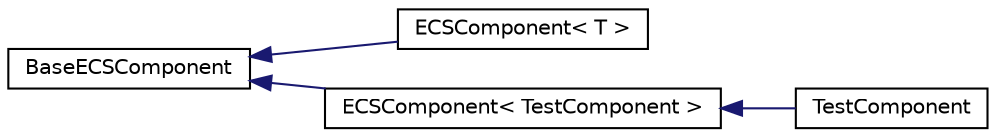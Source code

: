 digraph "Graphical Class Hierarchy"
{
  edge [fontname="Helvetica",fontsize="10",labelfontname="Helvetica",labelfontsize="10"];
  node [fontname="Helvetica",fontsize="10",shape=record];
  rankdir="LR";
  Node0 [label="BaseECSComponent",height=0.2,width=0.4,color="black", fillcolor="white", style="filled",URL="$classBaseECSComponent.html"];
  Node0 -> Node1 [dir="back",color="midnightblue",fontsize="10",style="solid",fontname="Helvetica"];
  Node1 [label="ECSComponent\< T \>",height=0.2,width=0.4,color="black", fillcolor="white", style="filled",URL="$structECSComponent.html"];
  Node0 -> Node2 [dir="back",color="midnightblue",fontsize="10",style="solid",fontname="Helvetica"];
  Node2 [label="ECSComponent\< TestComponent \>",height=0.2,width=0.4,color="black", fillcolor="white", style="filled",URL="$structECSComponent.html"];
  Node2 -> Node3 [dir="back",color="midnightblue",fontsize="10",style="solid",fontname="Helvetica"];
  Node3 [label="TestComponent",height=0.2,width=0.4,color="black", fillcolor="white", style="filled",URL="$structTestComponent.html"];
}
